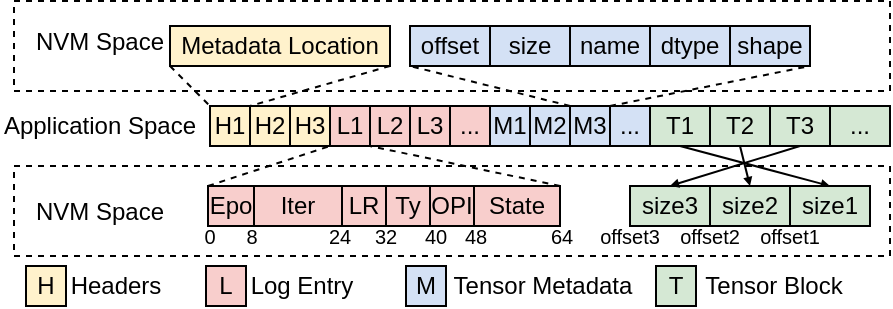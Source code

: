 <mxfile version="24.4.13" type="github">
  <diagram name="第 1 页" id="q47ceQET-lBrQGYnmJl6">
    <mxGraphModel dx="556" dy="315" grid="1" gridSize="10" guides="1" tooltips="1" connect="1" arrows="1" fold="1" page="1" pageScale="1" pageWidth="827" pageHeight="1169" math="0" shadow="0">
      <root>
        <mxCell id="0" />
        <mxCell id="1" parent="0" />
        <mxCell id="TQA_yxQpwjq6LsuZZ2Uv-115" value="" style="rounded=0;whiteSpace=wrap;html=1;fillColor=none;dashed=1;" vertex="1" parent="1">
          <mxGeometry x="140" y="197.5" width="438" height="45" as="geometry" />
        </mxCell>
        <mxCell id="TQA_yxQpwjq6LsuZZ2Uv-114" value="" style="rounded=0;whiteSpace=wrap;html=1;fillColor=none;dashed=1;" vertex="1" parent="1">
          <mxGeometry x="140" y="280" width="438" height="45" as="geometry" />
        </mxCell>
        <mxCell id="TQA_yxQpwjq6LsuZZ2Uv-39" value="" style="endArrow=none;dashed=1;html=1;rounded=0;entryX=0;entryY=1;entryDx=0;entryDy=0;exitX=0;exitY=0;exitDx=0;exitDy=0;" edge="1" parent="1" source="TQA_yxQpwjq6LsuZZ2Uv-53" target="TQA_yxQpwjq6LsuZZ2Uv-78">
          <mxGeometry width="50" height="50" relative="1" as="geometry">
            <mxPoint x="458" y="250" as="sourcePoint" />
            <mxPoint x="338.44" y="219.74" as="targetPoint" />
          </mxGeometry>
        </mxCell>
        <mxCell id="TQA_yxQpwjq6LsuZZ2Uv-103" style="rounded=0;orthogonalLoop=1;jettySize=auto;html=1;entryX=0.5;entryY=0;entryDx=0;entryDy=0;exitX=0.5;exitY=1;exitDx=0;exitDy=0;endSize=2;endArrow=block;endFill=1;" edge="1" parent="1" source="TQA_yxQpwjq6LsuZZ2Uv-46" target="TQA_yxQpwjq6LsuZZ2Uv-93">
          <mxGeometry relative="1" as="geometry" />
        </mxCell>
        <mxCell id="TQA_yxQpwjq6LsuZZ2Uv-46" value="T1" style="whiteSpace=wrap;html=1;aspect=fixed;fillColor=#D5E8D4;" vertex="1" parent="1">
          <mxGeometry x="458" y="250" width="30" height="20" as="geometry" />
        </mxCell>
        <mxCell id="TQA_yxQpwjq6LsuZZ2Uv-102" style="rounded=0;orthogonalLoop=1;jettySize=auto;html=1;entryX=0.5;entryY=0;entryDx=0;entryDy=0;exitX=0.5;exitY=1;exitDx=0;exitDy=0;endSize=2;endArrow=block;endFill=1;" edge="1" parent="1" source="TQA_yxQpwjq6LsuZZ2Uv-47" target="TQA_yxQpwjq6LsuZZ2Uv-92">
          <mxGeometry relative="1" as="geometry" />
        </mxCell>
        <mxCell id="TQA_yxQpwjq6LsuZZ2Uv-47" value="T2" style="whiteSpace=wrap;html=1;aspect=fixed;fillColor=#D5E8D4;" vertex="1" parent="1">
          <mxGeometry x="488" y="250" width="30" height="20" as="geometry" />
        </mxCell>
        <mxCell id="TQA_yxQpwjq6LsuZZ2Uv-48" value="T3" style="whiteSpace=wrap;html=1;aspect=fixed;fillColor=#D5E8D4;" vertex="1" parent="1">
          <mxGeometry x="518" y="250" width="30" height="20" as="geometry" />
        </mxCell>
        <mxCell id="TQA_yxQpwjq6LsuZZ2Uv-51" value="M1" style="rounded=0;whiteSpace=wrap;html=1;fillColor=#D4E1F5;" vertex="1" parent="1">
          <mxGeometry x="378" y="250" width="20" height="20" as="geometry" />
        </mxCell>
        <mxCell id="TQA_yxQpwjq6LsuZZ2Uv-52" value="M2" style="rounded=0;whiteSpace=wrap;html=1;fillColor=#D4E1F5;" vertex="1" parent="1">
          <mxGeometry x="398" y="250" width="20" height="20" as="geometry" />
        </mxCell>
        <mxCell id="TQA_yxQpwjq6LsuZZ2Uv-53" value="M3" style="rounded=0;whiteSpace=wrap;html=1;fillColor=#D4E1F5;" vertex="1" parent="1">
          <mxGeometry x="418" y="250" width="20" height="20" as="geometry" />
        </mxCell>
        <mxCell id="TQA_yxQpwjq6LsuZZ2Uv-56" value="L1" style="rounded=0;whiteSpace=wrap;html=1;fillColor=#F8CECC;" vertex="1" parent="1">
          <mxGeometry x="298" y="250" width="20" height="20" as="geometry" />
        </mxCell>
        <mxCell id="TQA_yxQpwjq6LsuZZ2Uv-57" value="L2" style="rounded=0;whiteSpace=wrap;html=1;fillColor=#F8CECC;" vertex="1" parent="1">
          <mxGeometry x="318" y="250" width="20" height="20" as="geometry" />
        </mxCell>
        <mxCell id="TQA_yxQpwjq6LsuZZ2Uv-58" value="L3" style="rounded=0;whiteSpace=wrap;html=1;fillColor=#F8CECC;" vertex="1" parent="1">
          <mxGeometry x="338" y="250" width="20" height="20" as="geometry" />
        </mxCell>
        <mxCell id="TQA_yxQpwjq6LsuZZ2Uv-66" value="" style="endArrow=none;dashed=1;html=1;rounded=0;entryX=0;entryY=1;entryDx=0;entryDy=0;exitX=0;exitY=0;exitDx=0;exitDy=0;" edge="1" parent="1" source="TQA_yxQpwjq6LsuZZ2Uv-83" target="TQA_yxQpwjq6LsuZZ2Uv-56">
          <mxGeometry width="50" height="50" relative="1" as="geometry">
            <mxPoint x="317" y="295" as="sourcePoint" />
            <mxPoint x="348" y="238" as="targetPoint" />
          </mxGeometry>
        </mxCell>
        <mxCell id="TQA_yxQpwjq6LsuZZ2Uv-67" value="" style="endArrow=none;dashed=1;html=1;rounded=0;entryX=0;entryY=1;entryDx=0;entryDy=0;exitX=1;exitY=0;exitDx=0;exitDy=0;" edge="1" parent="1" source="TQA_yxQpwjq6LsuZZ2Uv-134" target="TQA_yxQpwjq6LsuZZ2Uv-57">
          <mxGeometry width="50" height="50" relative="1" as="geometry">
            <mxPoint x="493" y="295" as="sourcePoint" />
            <mxPoint x="378" y="280" as="targetPoint" />
          </mxGeometry>
        </mxCell>
        <mxCell id="TQA_yxQpwjq6LsuZZ2Uv-68" value="&lt;font style=&quot;font-size: 10px;&quot;&gt;0&lt;/font&gt;" style="text;html=1;align=center;verticalAlign=middle;whiteSpace=wrap;rounded=0;" vertex="1" parent="1">
          <mxGeometry x="233" y="310" width="10" height="10" as="geometry" />
        </mxCell>
        <mxCell id="TQA_yxQpwjq6LsuZZ2Uv-69" value="&lt;font style=&quot;font-size: 10px;&quot;&gt;8&lt;/font&gt;" style="text;html=1;align=center;verticalAlign=middle;whiteSpace=wrap;rounded=0;" vertex="1" parent="1">
          <mxGeometry x="254" y="310" width="10" height="10" as="geometry" />
        </mxCell>
        <mxCell id="TQA_yxQpwjq6LsuZZ2Uv-70" value="&lt;font style=&quot;font-size: 10px;&quot;&gt;24&lt;/font&gt;" style="text;html=1;align=center;verticalAlign=middle;whiteSpace=wrap;rounded=0;" vertex="1" parent="1">
          <mxGeometry x="298" y="310" width="10" height="10" as="geometry" />
        </mxCell>
        <mxCell id="TQA_yxQpwjq6LsuZZ2Uv-71" value="&lt;font style=&quot;font-size: 10px;&quot;&gt;32&lt;/font&gt;" style="text;html=1;align=center;verticalAlign=middle;whiteSpace=wrap;rounded=0;" vertex="1" parent="1">
          <mxGeometry x="321" y="310" width="10" height="10" as="geometry" />
        </mxCell>
        <mxCell id="TQA_yxQpwjq6LsuZZ2Uv-72" value="&lt;font style=&quot;font-size: 10px;&quot;&gt;40&lt;/font&gt;" style="text;html=1;align=center;verticalAlign=middle;whiteSpace=wrap;rounded=0;" vertex="1" parent="1">
          <mxGeometry x="346" y="310" width="10" height="10" as="geometry" />
        </mxCell>
        <mxCell id="TQA_yxQpwjq6LsuZZ2Uv-73" value="&lt;font style=&quot;font-size: 10px;&quot;&gt;64&lt;/font&gt;" style="text;html=1;align=center;verticalAlign=middle;whiteSpace=wrap;rounded=0;" vertex="1" parent="1">
          <mxGeometry x="409" y="310" width="10" height="10" as="geometry" />
        </mxCell>
        <mxCell id="TQA_yxQpwjq6LsuZZ2Uv-75" value="..." style="rounded=0;whiteSpace=wrap;html=1;fillColor=#F8CECC;" vertex="1" parent="1">
          <mxGeometry x="358" y="250" width="20" height="20" as="geometry" />
        </mxCell>
        <mxCell id="TQA_yxQpwjq6LsuZZ2Uv-78" value="offset" style="rounded=0;whiteSpace=wrap;html=1;fillColor=#D4E1F5;" vertex="1" parent="1">
          <mxGeometry x="338" y="210" width="40" height="20" as="geometry" />
        </mxCell>
        <mxCell id="TQA_yxQpwjq6LsuZZ2Uv-79" value="size" style="rounded=0;whiteSpace=wrap;html=1;fillColor=#D4E1F5;" vertex="1" parent="1">
          <mxGeometry x="378" y="210" width="40" height="20" as="geometry" />
        </mxCell>
        <mxCell id="TQA_yxQpwjq6LsuZZ2Uv-80" value="name" style="rounded=0;whiteSpace=wrap;html=1;fillColor=#D4E1F5;" vertex="1" parent="1">
          <mxGeometry x="418" y="210" width="40" height="20" as="geometry" />
        </mxCell>
        <mxCell id="TQA_yxQpwjq6LsuZZ2Uv-81" value="dtype" style="rounded=0;whiteSpace=wrap;html=1;fillColor=#D4E1F5;" vertex="1" parent="1">
          <mxGeometry x="458" y="210" width="40" height="20" as="geometry" />
        </mxCell>
        <mxCell id="TQA_yxQpwjq6LsuZZ2Uv-82" value="shape" style="rounded=0;whiteSpace=wrap;html=1;fillColor=#D4E1F5;" vertex="1" parent="1">
          <mxGeometry x="498" y="210" width="40" height="20" as="geometry" />
        </mxCell>
        <mxCell id="TQA_yxQpwjq6LsuZZ2Uv-83" value="Epo" style="rounded=0;whiteSpace=wrap;html=1;fillColor=#F8CECC;" vertex="1" parent="1">
          <mxGeometry x="237" y="290" width="23" height="20" as="geometry" />
        </mxCell>
        <mxCell id="TQA_yxQpwjq6LsuZZ2Uv-84" value="Iter" style="rounded=0;whiteSpace=wrap;html=1;fillColor=#F8CECC;" vertex="1" parent="1">
          <mxGeometry x="260" y="290" width="44" height="20" as="geometry" />
        </mxCell>
        <mxCell id="TQA_yxQpwjq6LsuZZ2Uv-85" value="LR" style="rounded=0;whiteSpace=wrap;html=1;fillColor=#F8CECC;" vertex="1" parent="1">
          <mxGeometry x="304" y="290" width="22" height="20" as="geometry" />
        </mxCell>
        <mxCell id="TQA_yxQpwjq6LsuZZ2Uv-86" value="Ty" style="rounded=0;whiteSpace=wrap;html=1;fillColor=#F8CECC;" vertex="1" parent="1">
          <mxGeometry x="326" y="290" width="22" height="20" as="geometry" />
        </mxCell>
        <mxCell id="TQA_yxQpwjq6LsuZZ2Uv-88" value="OPI" style="rounded=0;whiteSpace=wrap;html=1;fillColor=#F8CECC;" vertex="1" parent="1">
          <mxGeometry x="348" y="290" width="22" height="20" as="geometry" />
        </mxCell>
        <mxCell id="TQA_yxQpwjq6LsuZZ2Uv-89" value="" style="endArrow=none;dashed=1;html=1;rounded=0;entryX=1;entryY=1;entryDx=0;entryDy=0;exitX=1;exitY=0;exitDx=0;exitDy=0;" edge="1" parent="1" source="TQA_yxQpwjq6LsuZZ2Uv-53" target="TQA_yxQpwjq6LsuZZ2Uv-82">
          <mxGeometry width="50" height="50" relative="1" as="geometry">
            <mxPoint x="428" y="260" as="sourcePoint" />
            <mxPoint x="348" y="240" as="targetPoint" />
          </mxGeometry>
        </mxCell>
        <mxCell id="TQA_yxQpwjq6LsuZZ2Uv-91" value="size3" style="rounded=0;whiteSpace=wrap;html=1;fillColor=#D5E8D4;" vertex="1" parent="1">
          <mxGeometry x="448" y="290" width="40" height="20" as="geometry" />
        </mxCell>
        <mxCell id="TQA_yxQpwjq6LsuZZ2Uv-92" value="size2" style="rounded=0;whiteSpace=wrap;html=1;fillColor=#D5E8D4;" vertex="1" parent="1">
          <mxGeometry x="488" y="290" width="40" height="20" as="geometry" />
        </mxCell>
        <mxCell id="TQA_yxQpwjq6LsuZZ2Uv-93" value="size1" style="rounded=0;whiteSpace=wrap;html=1;fillColor=#D5E8D4;" vertex="1" parent="1">
          <mxGeometry x="528" y="290" width="40" height="20" as="geometry" />
        </mxCell>
        <mxCell id="TQA_yxQpwjq6LsuZZ2Uv-97" value="&lt;font style=&quot;font-size: 10px;&quot;&gt;offset3&lt;/font&gt;" style="text;html=1;align=center;verticalAlign=middle;whiteSpace=wrap;rounded=0;" vertex="1" parent="1">
          <mxGeometry x="428" y="310" width="40" height="10" as="geometry" />
        </mxCell>
        <mxCell id="TQA_yxQpwjq6LsuZZ2Uv-98" value="&lt;font style=&quot;font-size: 10px;&quot;&gt;offset2&lt;/font&gt;" style="text;html=1;align=center;verticalAlign=middle;whiteSpace=wrap;rounded=0;" vertex="1" parent="1">
          <mxGeometry x="468" y="310" width="40" height="10" as="geometry" />
        </mxCell>
        <mxCell id="TQA_yxQpwjq6LsuZZ2Uv-99" value="&lt;font style=&quot;font-size: 10px;&quot;&gt;offset1&lt;/font&gt;" style="text;html=1;align=center;verticalAlign=middle;whiteSpace=wrap;rounded=0;" vertex="1" parent="1">
          <mxGeometry x="508" y="310" width="40" height="10" as="geometry" />
        </mxCell>
        <mxCell id="TQA_yxQpwjq6LsuZZ2Uv-100" style="rounded=0;orthogonalLoop=1;jettySize=auto;html=1;entryX=0.5;entryY=0;entryDx=0;entryDy=0;endSize=2;endArrow=block;endFill=1;exitX=0.5;exitY=1;exitDx=0;exitDy=0;" edge="1" parent="1" source="TQA_yxQpwjq6LsuZZ2Uv-48" target="TQA_yxQpwjq6LsuZZ2Uv-91">
          <mxGeometry relative="1" as="geometry" />
        </mxCell>
        <mxCell id="TQA_yxQpwjq6LsuZZ2Uv-104" value="H1" style="rounded=0;whiteSpace=wrap;html=1;fillColor=#FFF2CC;" vertex="1" parent="1">
          <mxGeometry x="238" y="250" width="20" height="20" as="geometry" />
        </mxCell>
        <mxCell id="TQA_yxQpwjq6LsuZZ2Uv-111" value="NVM Space" style="text;html=1;align=center;verticalAlign=middle;whiteSpace=wrap;rounded=0;" vertex="1" parent="1">
          <mxGeometry x="143" y="295" width="80" height="15" as="geometry" />
        </mxCell>
        <mxCell id="TQA_yxQpwjq6LsuZZ2Uv-112" value="Application Space" style="text;html=1;align=center;verticalAlign=middle;whiteSpace=wrap;rounded=0;" vertex="1" parent="1">
          <mxGeometry x="133" y="252.5" width="100" height="15" as="geometry" />
        </mxCell>
        <mxCell id="TQA_yxQpwjq6LsuZZ2Uv-113" value="NVM Space" style="text;html=1;align=center;verticalAlign=middle;whiteSpace=wrap;rounded=0;" vertex="1" parent="1">
          <mxGeometry x="143" y="210" width="80" height="15" as="geometry" />
        </mxCell>
        <mxCell id="TQA_yxQpwjq6LsuZZ2Uv-119" style="rounded=0;orthogonalLoop=1;jettySize=auto;html=1;exitX=0;exitY=1;exitDx=0;exitDy=0;entryX=0;entryY=0;entryDx=0;entryDy=0;dashed=1;endArrow=none;endFill=0;" edge="1" parent="1" source="TQA_yxQpwjq6LsuZZ2Uv-116" target="TQA_yxQpwjq6LsuZZ2Uv-104">
          <mxGeometry relative="1" as="geometry" />
        </mxCell>
        <mxCell id="TQA_yxQpwjq6LsuZZ2Uv-116" value="Metadata Location" style="rounded=0;whiteSpace=wrap;html=1;fillColor=#FFF2CC;" vertex="1" parent="1">
          <mxGeometry x="218" y="210" width="110" height="20" as="geometry" />
        </mxCell>
        <mxCell id="TQA_yxQpwjq6LsuZZ2Uv-117" value="..." style="rounded=0;whiteSpace=wrap;html=1;fillColor=#D4E1F5;" vertex="1" parent="1">
          <mxGeometry x="438" y="250" width="20" height="20" as="geometry" />
        </mxCell>
        <mxCell id="TQA_yxQpwjq6LsuZZ2Uv-118" value="..." style="whiteSpace=wrap;html=1;aspect=fixed;fillColor=#D5E8D4;" vertex="1" parent="1">
          <mxGeometry x="548" y="250" width="30" height="20" as="geometry" />
        </mxCell>
        <mxCell id="TQA_yxQpwjq6LsuZZ2Uv-120" style="rounded=0;orthogonalLoop=1;jettySize=auto;html=1;exitX=1;exitY=1;exitDx=0;exitDy=0;entryX=1;entryY=0;entryDx=0;entryDy=0;dashed=1;endArrow=none;endFill=0;" edge="1" parent="1" source="TQA_yxQpwjq6LsuZZ2Uv-116" target="TQA_yxQpwjq6LsuZZ2Uv-104">
          <mxGeometry relative="1" as="geometry">
            <mxPoint x="228" y="240" as="sourcePoint" />
            <mxPoint x="258" y="260" as="targetPoint" />
          </mxGeometry>
        </mxCell>
        <mxCell id="TQA_yxQpwjq6LsuZZ2Uv-121" value="H2" style="rounded=0;whiteSpace=wrap;html=1;fillColor=#FFF2CC;" vertex="1" parent="1">
          <mxGeometry x="258" y="250" width="20" height="20" as="geometry" />
        </mxCell>
        <mxCell id="TQA_yxQpwjq6LsuZZ2Uv-124" value="H3" style="rounded=0;whiteSpace=wrap;html=1;fillColor=#FFF2CC;" vertex="1" parent="1">
          <mxGeometry x="278" y="250" width="20" height="20" as="geometry" />
        </mxCell>
        <mxCell id="TQA_yxQpwjq6LsuZZ2Uv-126" value="H" style="rounded=0;whiteSpace=wrap;html=1;fillColor=#FFF2CC;" vertex="1" parent="1">
          <mxGeometry x="146" y="330" width="20" height="20" as="geometry" />
        </mxCell>
        <mxCell id="TQA_yxQpwjq6LsuZZ2Uv-127" value="Headers" style="text;html=1;align=center;verticalAlign=middle;whiteSpace=wrap;rounded=0;" vertex="1" parent="1">
          <mxGeometry x="166" y="332.5" width="50" height="15" as="geometry" />
        </mxCell>
        <mxCell id="TQA_yxQpwjq6LsuZZ2Uv-128" value="L" style="rounded=0;whiteSpace=wrap;html=1;fillColor=#F8CECC;" vertex="1" parent="1">
          <mxGeometry x="236" y="330" width="20" height="20" as="geometry" />
        </mxCell>
        <mxCell id="TQA_yxQpwjq6LsuZZ2Uv-129" value="Log Entry" style="text;html=1;align=center;verticalAlign=middle;whiteSpace=wrap;rounded=0;" vertex="1" parent="1">
          <mxGeometry x="254" y="332.5" width="60" height="15" as="geometry" />
        </mxCell>
        <mxCell id="TQA_yxQpwjq6LsuZZ2Uv-130" value="M" style="rounded=0;whiteSpace=wrap;html=1;fillColor=#D4E1F5;" vertex="1" parent="1">
          <mxGeometry x="336" y="330" width="20" height="20" as="geometry" />
        </mxCell>
        <mxCell id="TQA_yxQpwjq6LsuZZ2Uv-131" value="Tensor Metadata" style="text;html=1;align=center;verticalAlign=middle;whiteSpace=wrap;rounded=0;" vertex="1" parent="1">
          <mxGeometry x="354" y="332.5" width="101" height="15" as="geometry" />
        </mxCell>
        <mxCell id="TQA_yxQpwjq6LsuZZ2Uv-132" value="T" style="rounded=0;whiteSpace=wrap;html=1;fillColor=#D5E8D4;" vertex="1" parent="1">
          <mxGeometry x="461" y="330" width="20" height="20" as="geometry" />
        </mxCell>
        <mxCell id="TQA_yxQpwjq6LsuZZ2Uv-133" value="Tensor Block" style="text;html=1;align=center;verticalAlign=middle;whiteSpace=wrap;rounded=0;" vertex="1" parent="1">
          <mxGeometry x="481" y="332.5" width="77.5" height="15" as="geometry" />
        </mxCell>
        <mxCell id="TQA_yxQpwjq6LsuZZ2Uv-134" value="State" style="rounded=0;whiteSpace=wrap;html=1;fillColor=#F8CECC;" vertex="1" parent="1">
          <mxGeometry x="370" y="290" width="43" height="20" as="geometry" />
        </mxCell>
        <mxCell id="TQA_yxQpwjq6LsuZZ2Uv-135" value="&lt;font style=&quot;font-size: 10px;&quot;&gt;48&lt;/font&gt;" style="text;html=1;align=center;verticalAlign=middle;whiteSpace=wrap;rounded=0;" vertex="1" parent="1">
          <mxGeometry x="366" y="310" width="10" height="10" as="geometry" />
        </mxCell>
      </root>
    </mxGraphModel>
  </diagram>
</mxfile>
